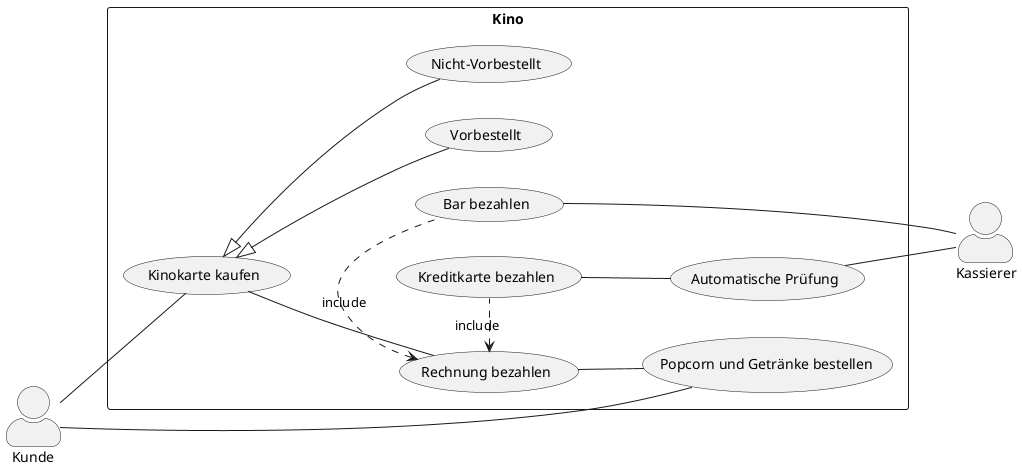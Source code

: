 @startuml USE-CaseKino
skinparam actorStyle awesome
left to right direction

actor Kunde
actor Kassierer

rectangle Kino {
  Kunde -- (Kinokarte kaufen)
  Kunde -- (Popcorn und Getränke bestellen)
  (Kinokarte kaufen) <|-- (Vorbestellt)
  (Kinokarte kaufen) <|-- (Nicht-Vorbestellt)
  (Kinokarte kaufen) -- (Rechnung bezahlen)
  (Rechnung bezahlen) -- (Popcorn und Getränke bestellen) 
  (Rechnung bezahlen) <. (Kreditkarte bezahlen) : include
  (Rechnung bezahlen) <. (Bar bezahlen) : include
  (Kreditkarte bezahlen) -- (Automatische Prüfung)
  (Bar bezahlen) -- Kassierer
  (Automatische Prüfung) -- Kassierer
}

@enduml


